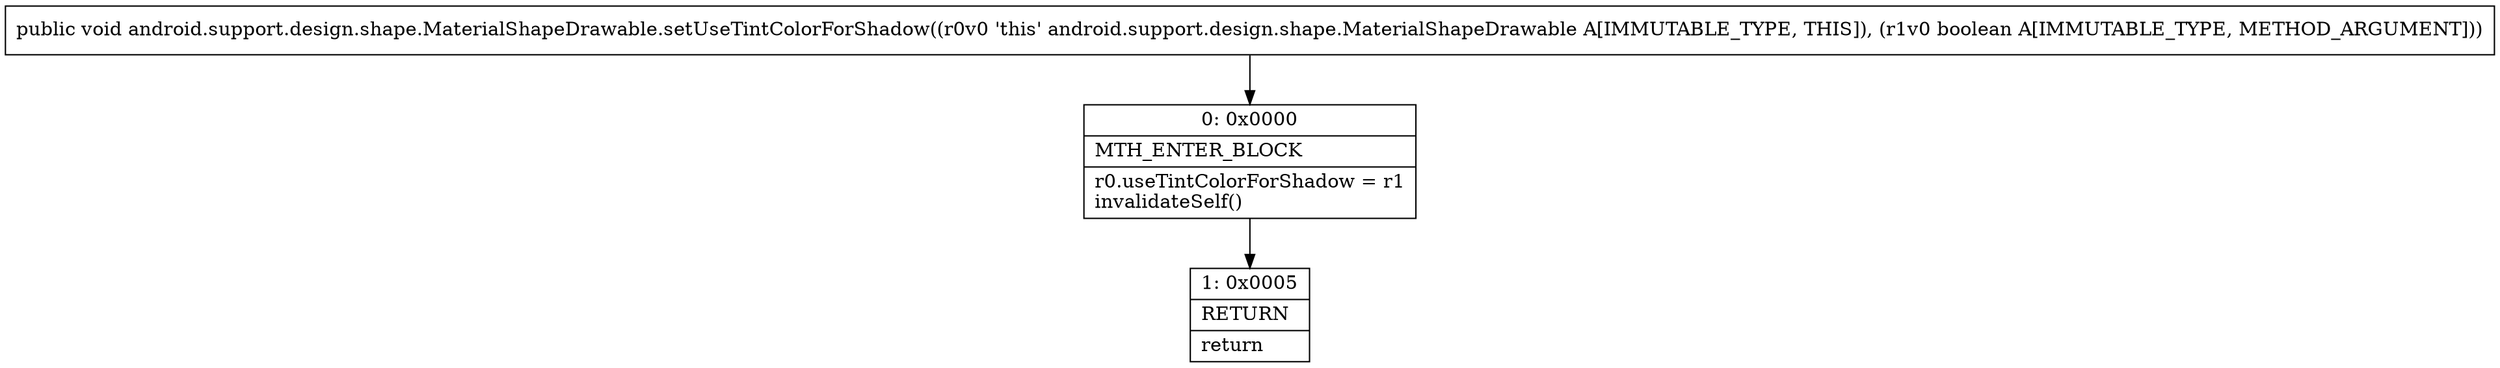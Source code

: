 digraph "CFG forandroid.support.design.shape.MaterialShapeDrawable.setUseTintColorForShadow(Z)V" {
Node_0 [shape=record,label="{0\:\ 0x0000|MTH_ENTER_BLOCK\l|r0.useTintColorForShadow = r1\linvalidateSelf()\l}"];
Node_1 [shape=record,label="{1\:\ 0x0005|RETURN\l|return\l}"];
MethodNode[shape=record,label="{public void android.support.design.shape.MaterialShapeDrawable.setUseTintColorForShadow((r0v0 'this' android.support.design.shape.MaterialShapeDrawable A[IMMUTABLE_TYPE, THIS]), (r1v0 boolean A[IMMUTABLE_TYPE, METHOD_ARGUMENT])) }"];
MethodNode -> Node_0;
Node_0 -> Node_1;
}

